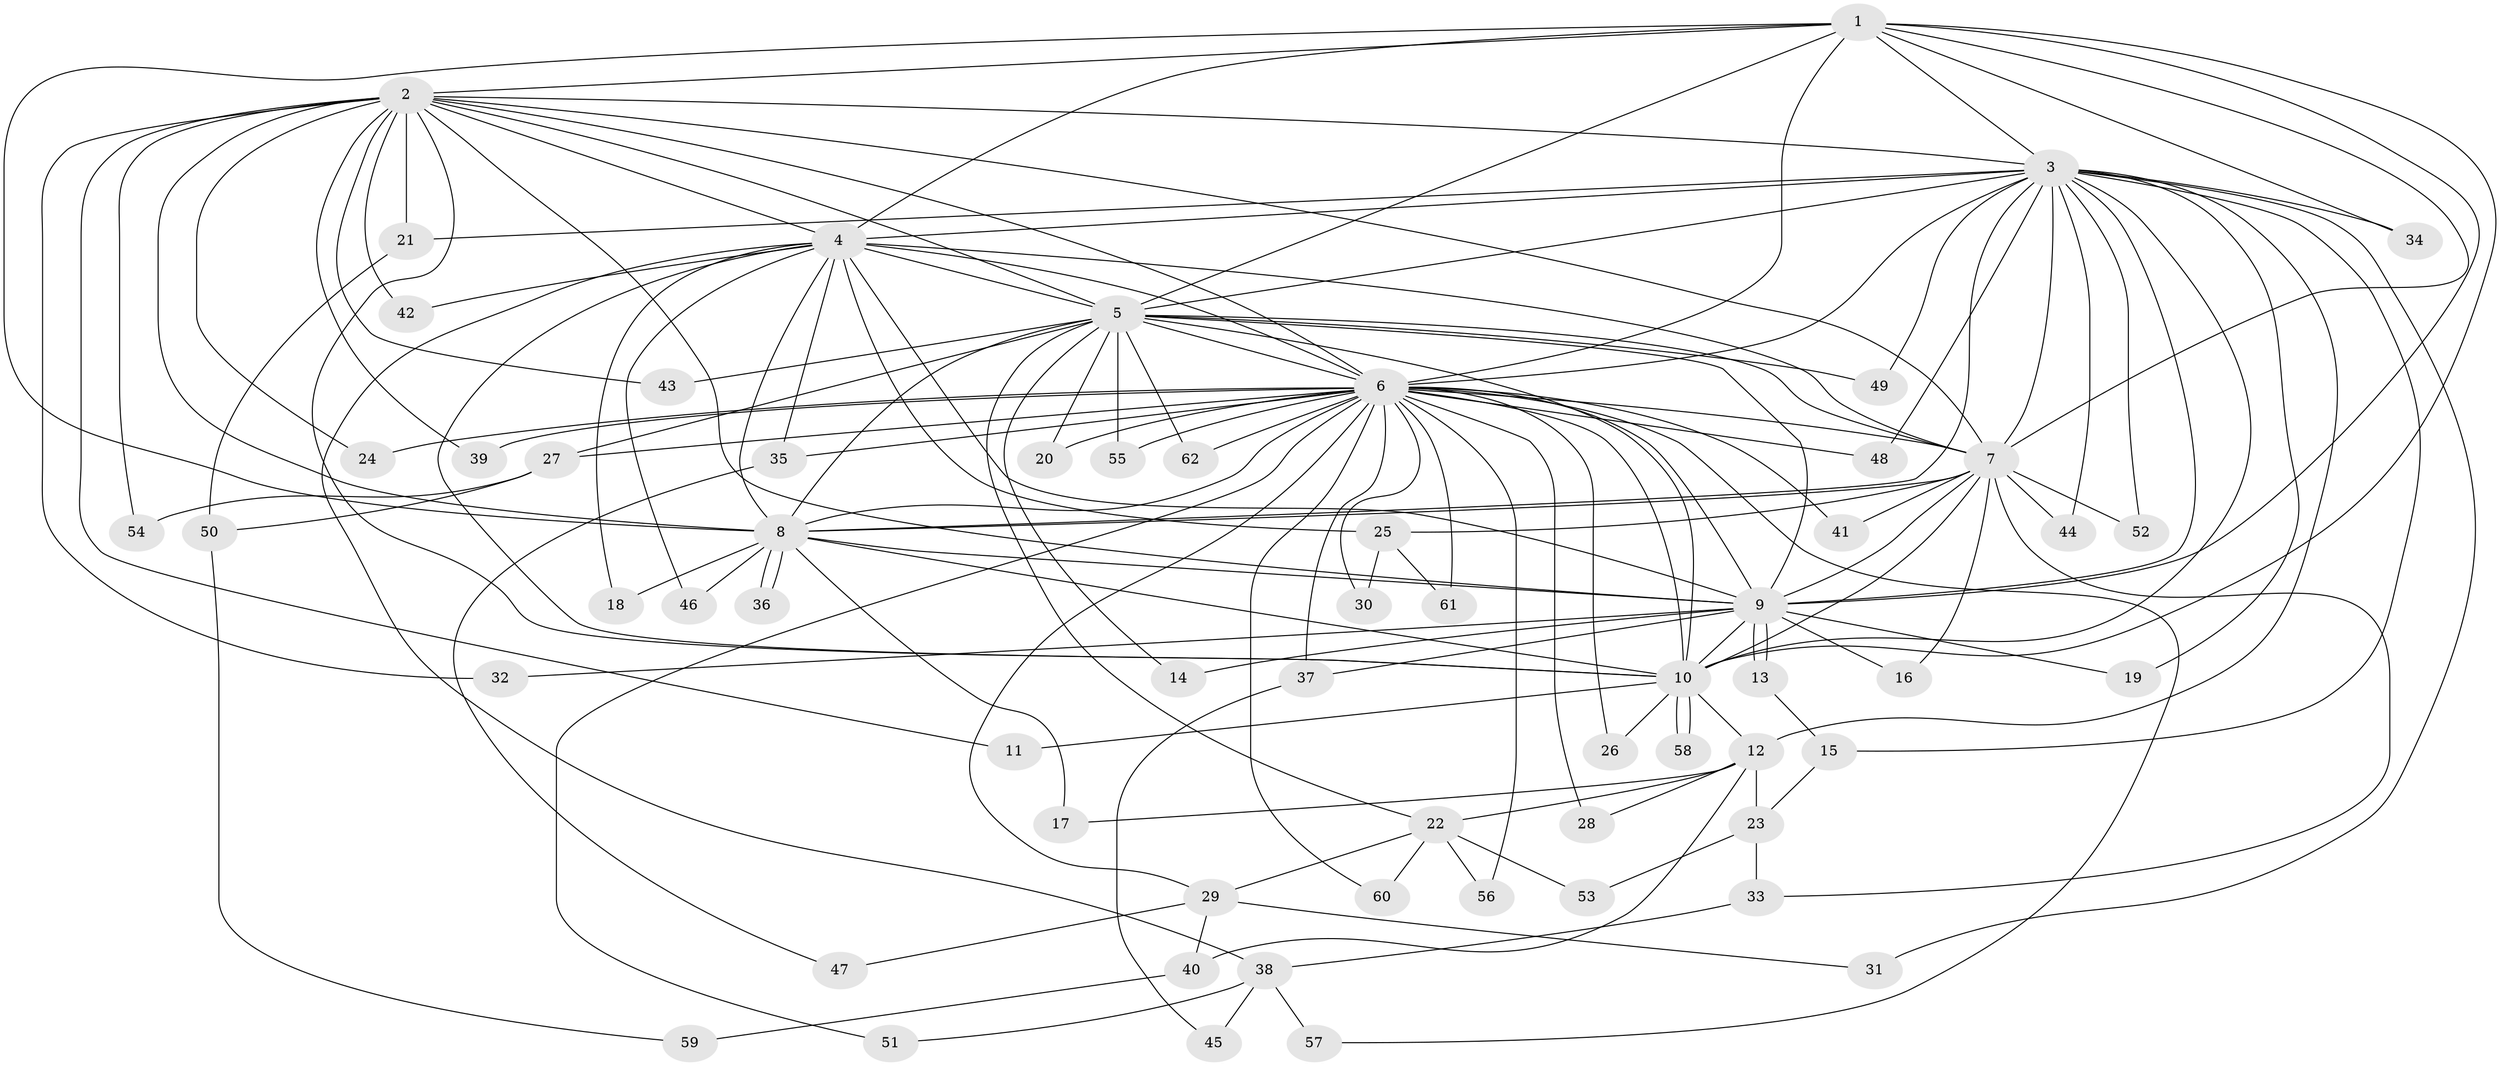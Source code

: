 // coarse degree distribution, {11: 0.041666666666666664, 19: 0.020833333333333332, 20: 0.020833333333333332, 18: 0.020833333333333332, 27: 0.020833333333333332, 9: 0.020833333333333332, 3: 0.125, 2: 0.5833333333333334, 4: 0.0625, 6: 0.020833333333333332, 1: 0.041666666666666664, 5: 0.020833333333333332}
// Generated by graph-tools (version 1.1) at 2025/23/03/03/25 07:23:39]
// undirected, 62 vertices, 149 edges
graph export_dot {
graph [start="1"]
  node [color=gray90,style=filled];
  1;
  2;
  3;
  4;
  5;
  6;
  7;
  8;
  9;
  10;
  11;
  12;
  13;
  14;
  15;
  16;
  17;
  18;
  19;
  20;
  21;
  22;
  23;
  24;
  25;
  26;
  27;
  28;
  29;
  30;
  31;
  32;
  33;
  34;
  35;
  36;
  37;
  38;
  39;
  40;
  41;
  42;
  43;
  44;
  45;
  46;
  47;
  48;
  49;
  50;
  51;
  52;
  53;
  54;
  55;
  56;
  57;
  58;
  59;
  60;
  61;
  62;
  1 -- 2;
  1 -- 3;
  1 -- 4;
  1 -- 5;
  1 -- 6;
  1 -- 7;
  1 -- 8;
  1 -- 9;
  1 -- 10;
  1 -- 34;
  2 -- 3;
  2 -- 4;
  2 -- 5;
  2 -- 6;
  2 -- 7;
  2 -- 8;
  2 -- 9;
  2 -- 10;
  2 -- 11;
  2 -- 21;
  2 -- 24;
  2 -- 32;
  2 -- 39;
  2 -- 42;
  2 -- 43;
  2 -- 54;
  3 -- 4;
  3 -- 5;
  3 -- 6;
  3 -- 7;
  3 -- 8;
  3 -- 9;
  3 -- 10;
  3 -- 12;
  3 -- 15;
  3 -- 19;
  3 -- 21;
  3 -- 31;
  3 -- 34;
  3 -- 44;
  3 -- 48;
  3 -- 49;
  3 -- 52;
  4 -- 5;
  4 -- 6;
  4 -- 7;
  4 -- 8;
  4 -- 9;
  4 -- 10;
  4 -- 18;
  4 -- 25;
  4 -- 35;
  4 -- 38;
  4 -- 42;
  4 -- 46;
  5 -- 6;
  5 -- 7;
  5 -- 8;
  5 -- 9;
  5 -- 10;
  5 -- 14;
  5 -- 20;
  5 -- 22;
  5 -- 27;
  5 -- 43;
  5 -- 49;
  5 -- 55;
  5 -- 62;
  6 -- 7;
  6 -- 8;
  6 -- 9;
  6 -- 10;
  6 -- 20;
  6 -- 24;
  6 -- 26;
  6 -- 27;
  6 -- 28;
  6 -- 29;
  6 -- 30;
  6 -- 35;
  6 -- 37;
  6 -- 39;
  6 -- 41;
  6 -- 48;
  6 -- 51;
  6 -- 55;
  6 -- 56;
  6 -- 57;
  6 -- 60;
  6 -- 61;
  6 -- 62;
  7 -- 8;
  7 -- 9;
  7 -- 10;
  7 -- 16;
  7 -- 25;
  7 -- 33;
  7 -- 41;
  7 -- 44;
  7 -- 52;
  8 -- 9;
  8 -- 10;
  8 -- 17;
  8 -- 18;
  8 -- 36;
  8 -- 36;
  8 -- 46;
  9 -- 10;
  9 -- 13;
  9 -- 13;
  9 -- 14;
  9 -- 16;
  9 -- 19;
  9 -- 32;
  9 -- 37;
  10 -- 11;
  10 -- 12;
  10 -- 26;
  10 -- 58;
  10 -- 58;
  12 -- 17;
  12 -- 22;
  12 -- 23;
  12 -- 28;
  12 -- 40;
  13 -- 15;
  15 -- 23;
  21 -- 50;
  22 -- 29;
  22 -- 53;
  22 -- 56;
  22 -- 60;
  23 -- 33;
  23 -- 53;
  25 -- 30;
  25 -- 61;
  27 -- 50;
  27 -- 54;
  29 -- 31;
  29 -- 40;
  29 -- 47;
  33 -- 38;
  35 -- 47;
  37 -- 45;
  38 -- 45;
  38 -- 51;
  38 -- 57;
  40 -- 59;
  50 -- 59;
}
